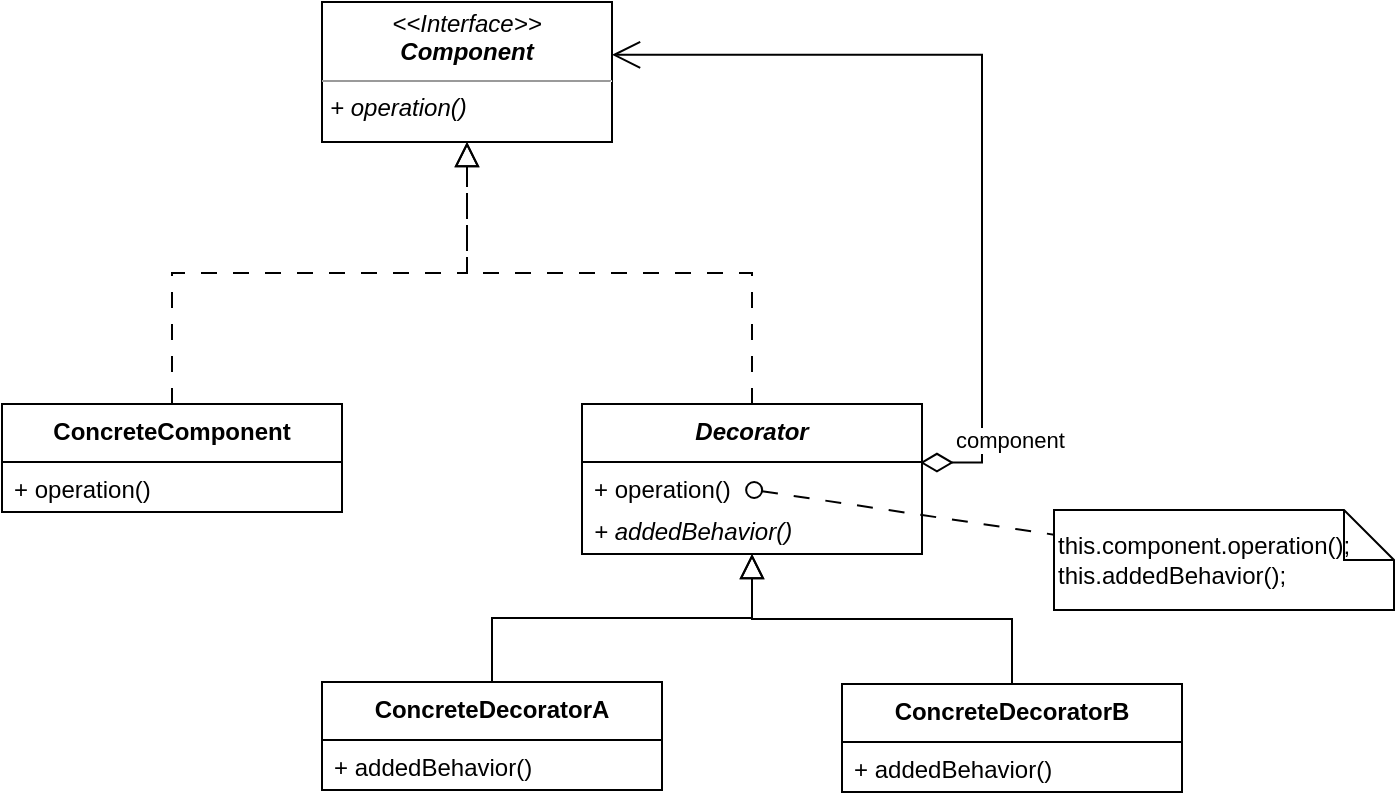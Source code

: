 <mxfile version="21.1.9" type="device">
  <diagram name="第 1 页" id="V1W0sLbI2GgZeyCbVdQ1">
    <mxGraphModel dx="1194" dy="682" grid="1" gridSize="10" guides="1" tooltips="1" connect="1" arrows="1" fold="1" page="1" pageScale="1" pageWidth="827" pageHeight="1169" math="0" shadow="0">
      <root>
        <mxCell id="0" />
        <mxCell id="1" parent="0" />
        <mxCell id="WFYV-QFJoavZbaiG5XtV-6" value="ConcreteComponent" style="swimlane;fontStyle=1;align=center;verticalAlign=top;childLayout=stackLayout;horizontal=1;startSize=29;horizontalStack=0;resizeParent=1;resizeParentMax=0;resizeLast=0;collapsible=1;marginBottom=0;" parent="1" vertex="1">
          <mxGeometry x="120" y="291" width="170" height="54" as="geometry" />
        </mxCell>
        <mxCell id="WFYV-QFJoavZbaiG5XtV-7" value="+ operation()" style="text;strokeColor=none;fillColor=none;align=left;verticalAlign=top;spacingLeft=4;spacingRight=4;overflow=hidden;rotatable=0;points=[[0,0.5],[1,0.5]];portConstraint=eastwest;fontStyle=0" parent="WFYV-QFJoavZbaiG5XtV-6" vertex="1">
          <mxGeometry y="29" width="170" height="25" as="geometry" />
        </mxCell>
        <mxCell id="WFYV-QFJoavZbaiG5XtV-9" value="Decorator" style="swimlane;fontStyle=3;align=center;verticalAlign=top;childLayout=stackLayout;horizontal=1;startSize=29;horizontalStack=0;resizeParent=1;resizeParentMax=0;resizeLast=0;collapsible=1;marginBottom=0;" parent="1" vertex="1">
          <mxGeometry x="410" y="291" width="170" height="75" as="geometry" />
        </mxCell>
        <mxCell id="WFYV-QFJoavZbaiG5XtV-10" value="+ operation()&#xa;" style="text;strokeColor=none;fillColor=none;align=left;verticalAlign=top;spacingLeft=4;spacingRight=4;overflow=hidden;rotatable=0;points=[[0,0.5],[1,0.5]];portConstraint=eastwest;fontStyle=0" parent="WFYV-QFJoavZbaiG5XtV-9" vertex="1">
          <mxGeometry y="29" width="170" height="21" as="geometry" />
        </mxCell>
        <mxCell id="ZS0PEnUNFdM7AwBlkg2D-8" value="+ addedBehavior()" style="text;strokeColor=none;fillColor=none;align=left;verticalAlign=top;spacingLeft=4;spacingRight=4;overflow=hidden;rotatable=0;points=[[0,0.5],[1,0.5]];portConstraint=eastwest;fontStyle=2" parent="WFYV-QFJoavZbaiG5XtV-9" vertex="1">
          <mxGeometry y="50" width="170" height="25" as="geometry" />
        </mxCell>
        <mxCell id="WFYV-QFJoavZbaiG5XtV-14" value="" style="endArrow=block;endSize=10;endFill=0;shadow=0;strokeWidth=1;rounded=0;edgeStyle=elbowEdgeStyle;elbow=vertical;dashed=1;dashPattern=8 8;labelBackgroundColor=none;fontColor=default;exitX=0.5;exitY=0;exitDx=0;exitDy=0;entryX=0.5;entryY=1;entryDx=0;entryDy=0;" parent="1" source="WFYV-QFJoavZbaiG5XtV-6" target="WFYV-QFJoavZbaiG5XtV-22" edge="1">
          <mxGeometry width="160" relative="1" as="geometry">
            <mxPoint x="230" y="310" as="sourcePoint" />
            <mxPoint x="362.5" y="244" as="targetPoint" />
          </mxGeometry>
        </mxCell>
        <mxCell id="WFYV-QFJoavZbaiG5XtV-21" value="" style="endArrow=block;endSize=10;endFill=0;shadow=0;strokeWidth=1;rounded=0;edgeStyle=elbowEdgeStyle;elbow=vertical;dashed=1;dashPattern=8 8;labelBackgroundColor=none;fontColor=default;entryX=0.5;entryY=1;entryDx=0;entryDy=0;" parent="1" source="WFYV-QFJoavZbaiG5XtV-9" target="WFYV-QFJoavZbaiG5XtV-22" edge="1">
          <mxGeometry width="160" relative="1" as="geometry">
            <mxPoint x="245" y="330" as="sourcePoint" />
            <mxPoint x="362.5" y="244" as="targetPoint" />
          </mxGeometry>
        </mxCell>
        <mxCell id="WFYV-QFJoavZbaiG5XtV-22" value="&lt;p style=&quot;margin:0px;margin-top:4px;text-align:center;&quot;&gt;&lt;i&gt;&amp;lt;&amp;lt;Interface&amp;gt;&amp;gt;&lt;br&gt;&lt;b&gt;Component&lt;/b&gt;&lt;/i&gt;&lt;/p&gt;&lt;hr size=&quot;1&quot;&gt;&lt;p style=&quot;margin:0px;margin-left:4px;&quot;&gt;&lt;/p&gt;&lt;p style=&quot;margin:0px;margin-left:4px;&quot;&gt;&lt;i&gt;+ operation()&lt;/i&gt;&lt;/p&gt;" style="verticalAlign=top;align=left;overflow=fill;fontSize=12;fontFamily=Helvetica;html=1;" parent="1" vertex="1">
          <mxGeometry x="280" y="90" width="145" height="70" as="geometry" />
        </mxCell>
        <mxCell id="NPx4a5Mk-g4NtmI8U1vI-1" value="&lt;div&gt;this.component.operation();&lt;/div&gt;&lt;div&gt;this.addedBehavior();&lt;/div&gt;" style="shape=note2;boundedLbl=1;whiteSpace=wrap;html=1;size=25;verticalAlign=middle;align=left;labelPosition=center;verticalLabelPosition=middle;" parent="1" vertex="1">
          <mxGeometry x="646" y="344" width="170" height="50" as="geometry" />
        </mxCell>
        <mxCell id="NPx4a5Mk-g4NtmI8U1vI-2" value="" style="html=1;verticalAlign=bottom;labelBackgroundColor=none;startArrow=oval;startFill=0;startSize=8;endArrow=none;rounded=0;dashed=1;dashPattern=8 8;movable=1;resizable=1;rotatable=1;deletable=1;editable=1;locked=0;connectable=1;exitX=0.471;exitY=0.244;exitDx=0;exitDy=0;exitPerimeter=0;" parent="1" target="NPx4a5Mk-g4NtmI8U1vI-1" edge="1">
          <mxGeometry x="-0.055" y="19" relative="1" as="geometry">
            <mxPoint x="496.07" y="334.004" as="sourcePoint" />
            <mxPoint x="352" y="264" as="targetPoint" />
            <mxPoint x="-1" as="offset" />
          </mxGeometry>
        </mxCell>
        <mxCell id="NPx4a5Mk-g4NtmI8U1vI-4" value="component" style="endArrow=open;html=1;endSize=12;startArrow=diamondThin;startSize=14;startFill=0;edgeStyle=orthogonalEdgeStyle;align=left;verticalAlign=bottom;rounded=0;entryX=1;entryY=0.377;entryDx=0;entryDy=0;entryPerimeter=0;exitX=0.994;exitY=0.014;exitDx=0;exitDy=0;exitPerimeter=0;" parent="1" source="WFYV-QFJoavZbaiG5XtV-10" target="WFYV-QFJoavZbaiG5XtV-22" edge="1">
          <mxGeometry x="-0.844" y="15" relative="1" as="geometry">
            <mxPoint x="330" y="370" as="sourcePoint" />
            <mxPoint x="490" y="370" as="targetPoint" />
            <Array as="points">
              <mxPoint x="610" y="320" />
              <mxPoint x="610" y="116" />
            </Array>
            <mxPoint as="offset" />
          </mxGeometry>
        </mxCell>
        <mxCell id="ZS0PEnUNFdM7AwBlkg2D-1" value="ConcreteDecoratorA" style="swimlane;fontStyle=1;align=center;verticalAlign=top;childLayout=stackLayout;horizontal=1;startSize=29;horizontalStack=0;resizeParent=1;resizeParentMax=0;resizeLast=0;collapsible=1;marginBottom=0;" parent="1" vertex="1">
          <mxGeometry x="280" y="430" width="170" height="54" as="geometry" />
        </mxCell>
        <mxCell id="ZS0PEnUNFdM7AwBlkg2D-2" value="+ addedBehavior()" style="text;strokeColor=none;fillColor=none;align=left;verticalAlign=top;spacingLeft=4;spacingRight=4;overflow=hidden;rotatable=0;points=[[0,0.5],[1,0.5]];portConstraint=eastwest;fontStyle=0" parent="ZS0PEnUNFdM7AwBlkg2D-1" vertex="1">
          <mxGeometry y="29" width="170" height="25" as="geometry" />
        </mxCell>
        <mxCell id="ZS0PEnUNFdM7AwBlkg2D-3" value="ConcreteDecoratorB" style="swimlane;fontStyle=1;align=center;verticalAlign=top;childLayout=stackLayout;horizontal=1;startSize=29;horizontalStack=0;resizeParent=1;resizeParentMax=0;resizeLast=0;collapsible=1;marginBottom=0;" parent="1" vertex="1">
          <mxGeometry x="540" y="431" width="170" height="54" as="geometry" />
        </mxCell>
        <mxCell id="ZS0PEnUNFdM7AwBlkg2D-4" value="+ addedBehavior()" style="text;strokeColor=none;fillColor=none;align=left;verticalAlign=top;spacingLeft=4;spacingRight=4;overflow=hidden;rotatable=0;points=[[0,0.5],[1,0.5]];portConstraint=eastwest;fontStyle=0" parent="ZS0PEnUNFdM7AwBlkg2D-3" vertex="1">
          <mxGeometry y="29" width="170" height="25" as="geometry" />
        </mxCell>
        <mxCell id="ZS0PEnUNFdM7AwBlkg2D-5" value="" style="endArrow=block;endSize=10;endFill=0;shadow=0;strokeWidth=1;rounded=0;edgeStyle=elbowEdgeStyle;elbow=vertical;labelBackgroundColor=none;fontColor=default;entryX=0.5;entryY=1;entryDx=0;entryDy=0;" parent="1" source="ZS0PEnUNFdM7AwBlkg2D-3" target="WFYV-QFJoavZbaiG5XtV-9" edge="1">
          <mxGeometry width="160" relative="1" as="geometry">
            <mxPoint x="505" y="301" as="sourcePoint" />
            <mxPoint x="530" y="370" as="targetPoint" />
          </mxGeometry>
        </mxCell>
        <mxCell id="ZS0PEnUNFdM7AwBlkg2D-6" value="" style="endArrow=block;endSize=10;endFill=0;shadow=0;strokeWidth=1;rounded=0;edgeStyle=elbowEdgeStyle;elbow=vertical;labelBackgroundColor=none;fontColor=default;exitX=0.5;exitY=0;exitDx=0;exitDy=0;entryX=0.5;entryY=1;entryDx=0;entryDy=0;" parent="1" source="ZS0PEnUNFdM7AwBlkg2D-1" target="WFYV-QFJoavZbaiG5XtV-9" edge="1">
          <mxGeometry width="160" relative="1" as="geometry">
            <mxPoint x="615" y="440" as="sourcePoint" />
            <mxPoint x="500" y="360" as="targetPoint" />
          </mxGeometry>
        </mxCell>
      </root>
    </mxGraphModel>
  </diagram>
</mxfile>
